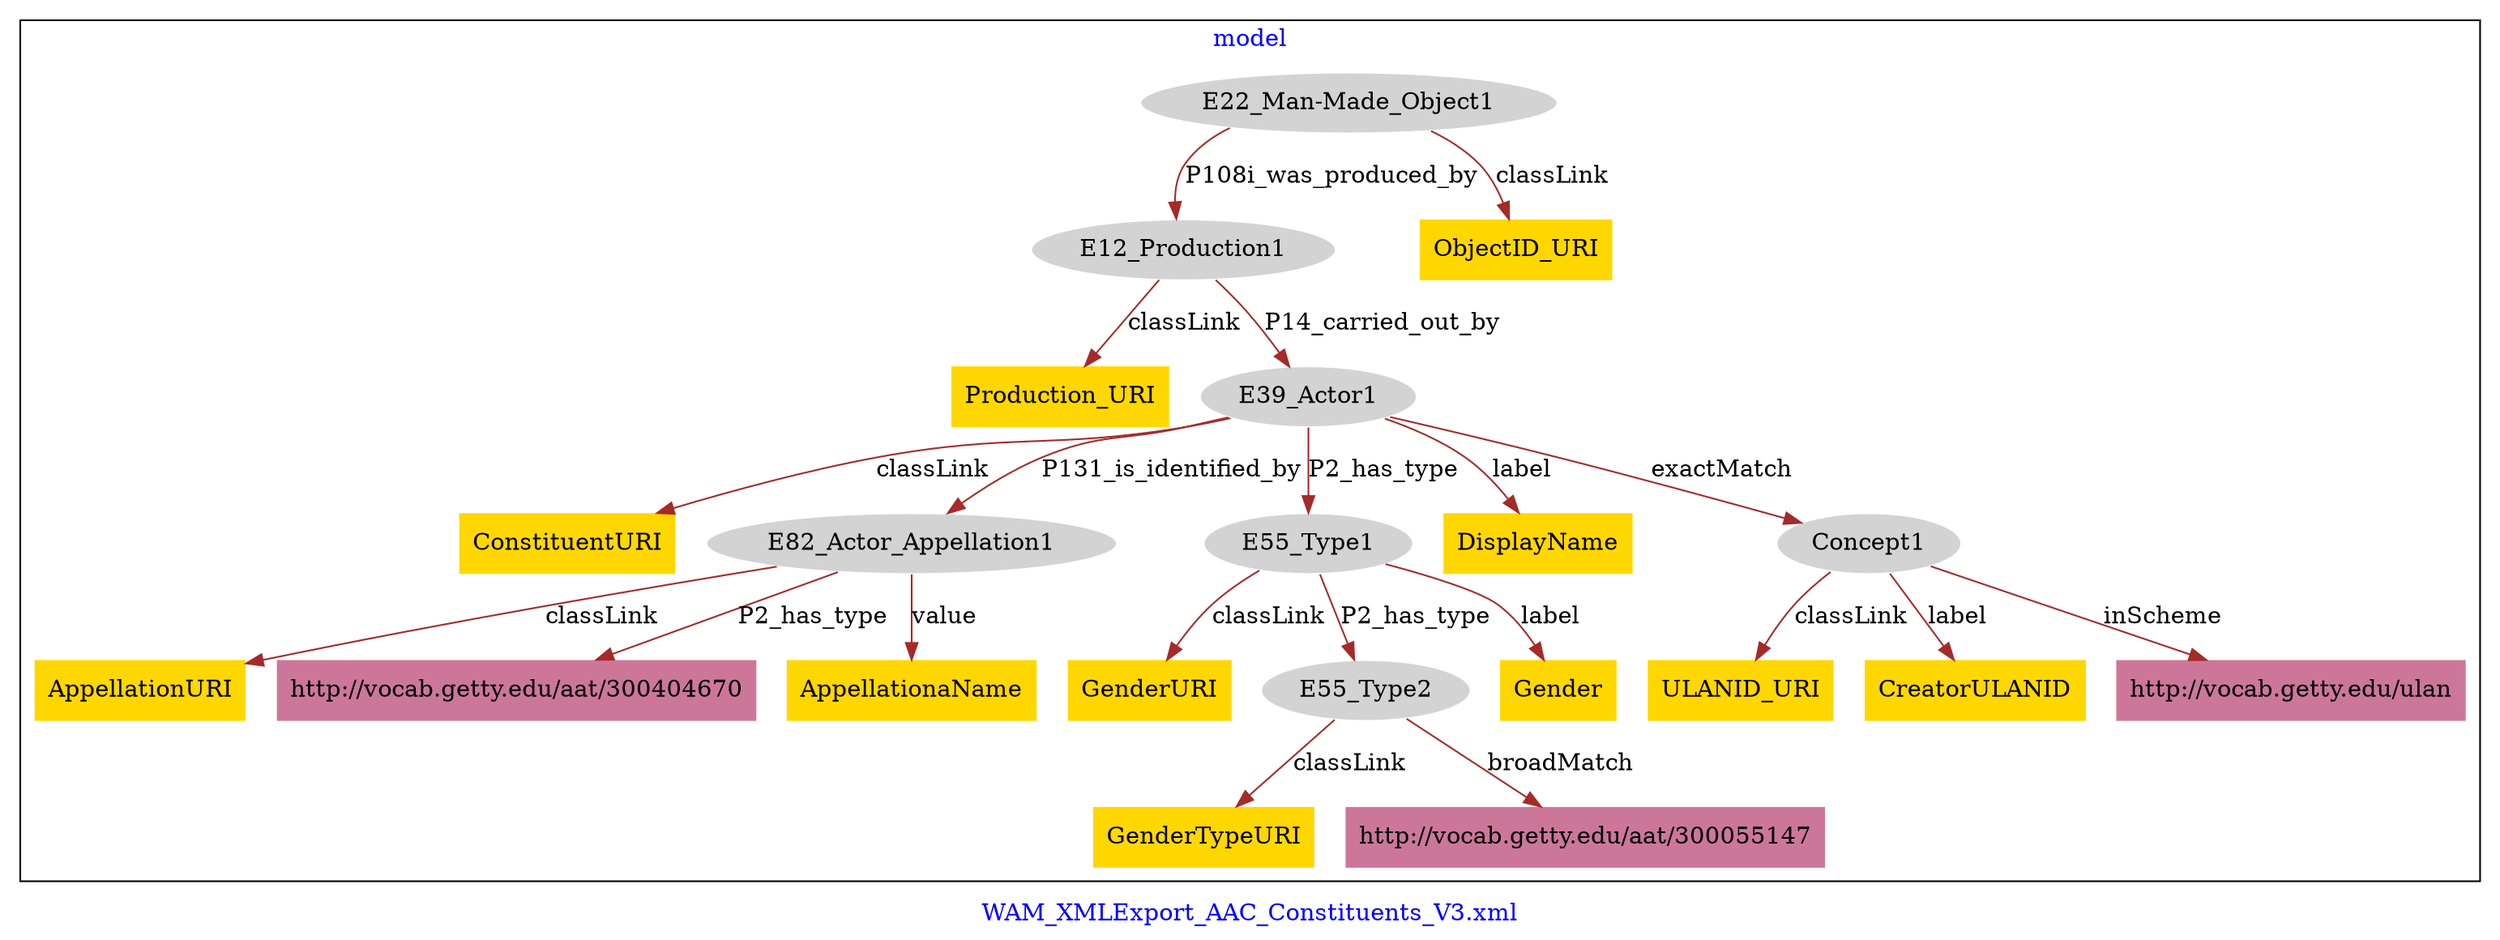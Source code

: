 digraph n0 {
fontcolor="blue"
remincross="true"
label="WAM_XMLExport_AAC_Constituents_V3.xml"
subgraph cluster {
label="model"
n2[style="filled",color="white",fillcolor="lightgray",label="E12_Production1"];
n3[shape="plaintext",style="filled",fillcolor="gold",label="Production_URI"];
n4[style="filled",color="white",fillcolor="lightgray",label="E39_Actor1"];
n5[style="filled",color="white",fillcolor="lightgray",label="E22_Man-Made_Object1"];
n6[shape="plaintext",style="filled",fillcolor="gold",label="ObjectID_URI"];
n7[shape="plaintext",style="filled",fillcolor="gold",label="ConstituentURI"];
n8[style="filled",color="white",fillcolor="lightgray",label="E82_Actor_Appellation1"];
n9[style="filled",color="white",fillcolor="lightgray",label="E55_Type1"];
n10[shape="plaintext",style="filled",fillcolor="gold",label="DisplayName"];
n11[style="filled",color="white",fillcolor="lightgray",label="Concept1"];
n12[shape="plaintext",style="filled",fillcolor="gold",label="GenderURI"];
n13[style="filled",color="white",fillcolor="lightgray",label="E55_Type2"];
n14[shape="plaintext",style="filled",fillcolor="gold",label="Gender"];
n15[shape="plaintext",style="filled",fillcolor="gold",label="GenderTypeURI"];
n16[shape="plaintext",style="filled",fillcolor="#CC7799",label="http://vocab.getty.edu/aat/300055147"];
n17[shape="plaintext",style="filled",fillcolor="gold",label="AppellationURI"];
n18[shape="plaintext",style="filled",fillcolor="#CC7799",label="http://vocab.getty.edu/aat/300404670"];
n19[shape="plaintext",style="filled",fillcolor="gold",label="AppellationaName"];
n20[shape="plaintext",style="filled",fillcolor="gold",label="ULANID_URI"];
n21[shape="plaintext",style="filled",fillcolor="gold",label="CreatorULANID"];
n22[shape="plaintext",style="filled",fillcolor="#CC7799",label="http://vocab.getty.edu/ulan"];
}
n2 -> n3[color="brown",fontcolor="black",label="classLink"]
n2 -> n4[color="brown",fontcolor="black",label="P14_carried_out_by"]
n5 -> n6[color="brown",fontcolor="black",label="classLink"]
n5 -> n2[color="brown",fontcolor="black",label="P108i_was_produced_by"]
n4 -> n7[color="brown",fontcolor="black",label="classLink"]
n4 -> n8[color="brown",fontcolor="black",label="P131_is_identified_by"]
n4 -> n9[color="brown",fontcolor="black",label="P2_has_type"]
n4 -> n10[color="brown",fontcolor="black",label="label"]
n4 -> n11[color="brown",fontcolor="black",label="exactMatch"]
n9 -> n12[color="brown",fontcolor="black",label="classLink"]
n9 -> n13[color="brown",fontcolor="black",label="P2_has_type"]
n9 -> n14[color="brown",fontcolor="black",label="label"]
n13 -> n15[color="brown",fontcolor="black",label="classLink"]
n13 -> n16[color="brown",fontcolor="black",label="broadMatch"]
n8 -> n17[color="brown",fontcolor="black",label="classLink"]
n8 -> n18[color="brown",fontcolor="black",label="P2_has_type"]
n8 -> n19[color="brown",fontcolor="black",label="value"]
n11 -> n20[color="brown",fontcolor="black",label="classLink"]
n11 -> n21[color="brown",fontcolor="black",label="label"]
n11 -> n22[color="brown",fontcolor="black",label="inScheme"]
}
